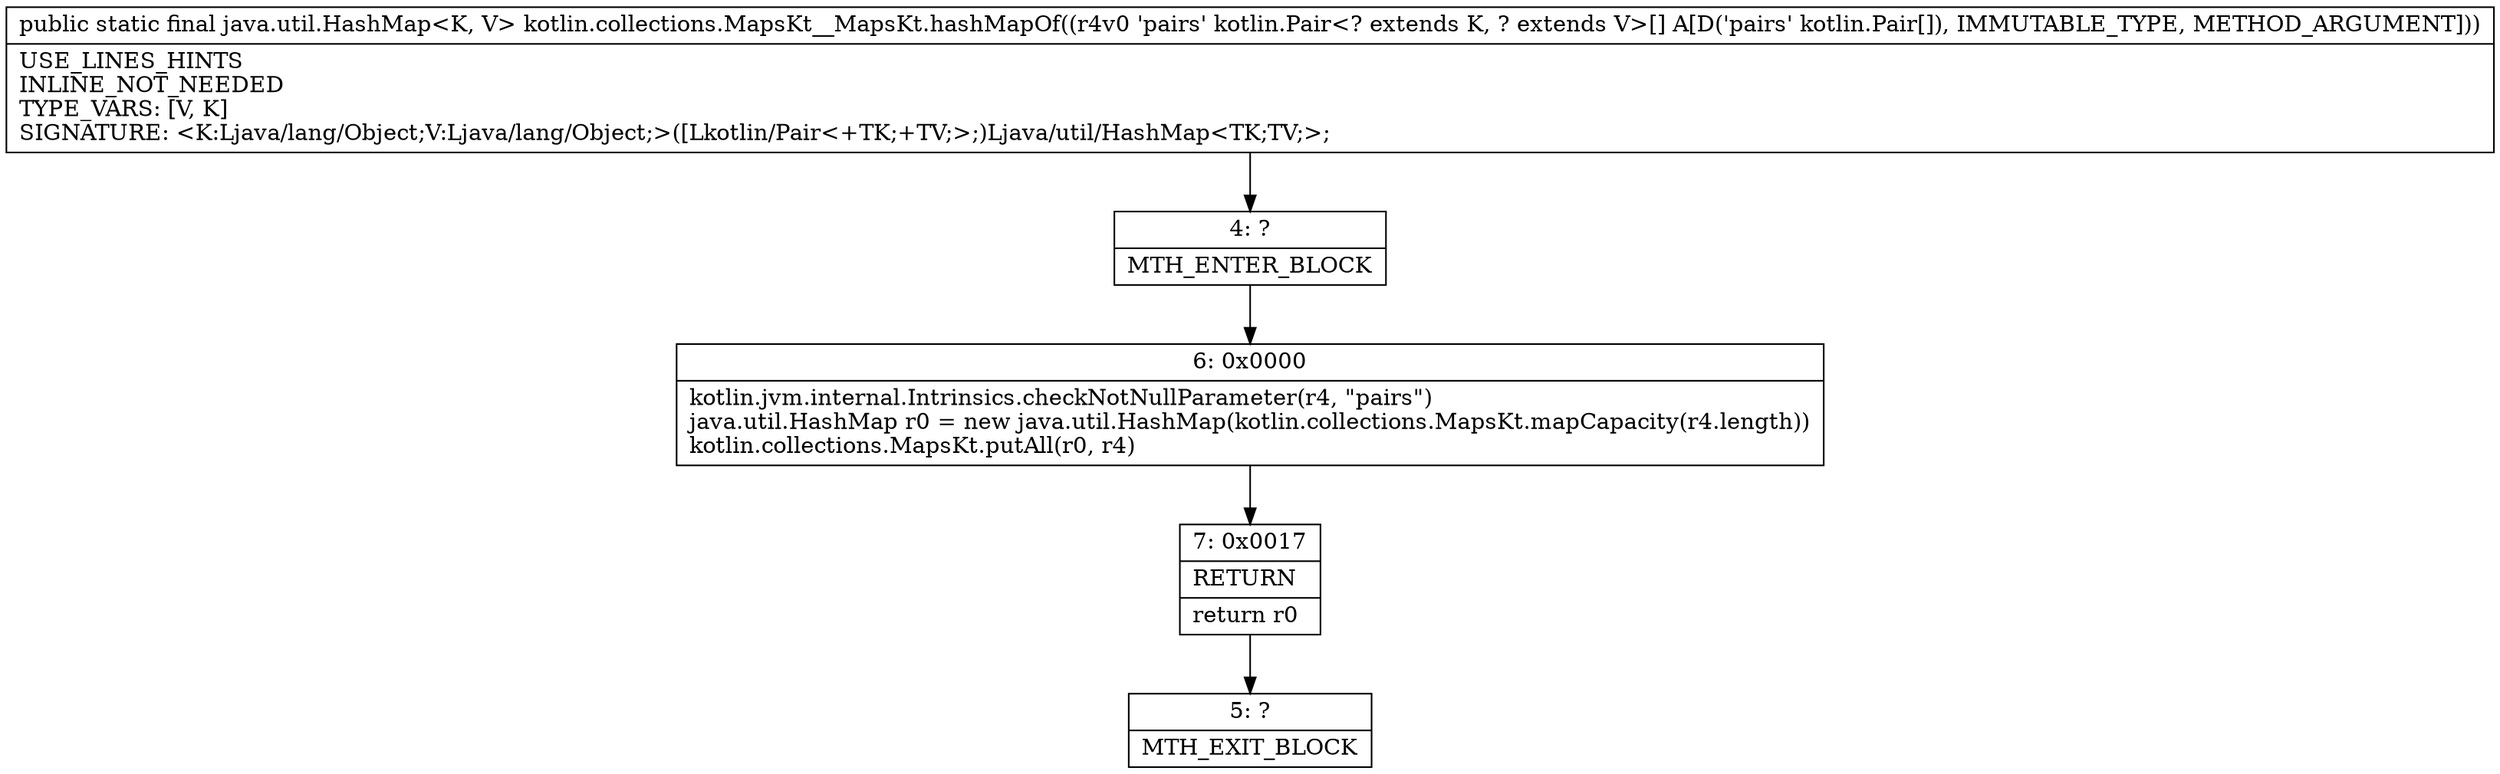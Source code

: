 digraph "CFG forkotlin.collections.MapsKt__MapsKt.hashMapOf([Lkotlin\/Pair;)Ljava\/util\/HashMap;" {
Node_4 [shape=record,label="{4\:\ ?|MTH_ENTER_BLOCK\l}"];
Node_6 [shape=record,label="{6\:\ 0x0000|kotlin.jvm.internal.Intrinsics.checkNotNullParameter(r4, \"pairs\")\ljava.util.HashMap r0 = new java.util.HashMap(kotlin.collections.MapsKt.mapCapacity(r4.length))\lkotlin.collections.MapsKt.putAll(r0, r4)\l}"];
Node_7 [shape=record,label="{7\:\ 0x0017|RETURN\l|return r0\l}"];
Node_5 [shape=record,label="{5\:\ ?|MTH_EXIT_BLOCK\l}"];
MethodNode[shape=record,label="{public static final java.util.HashMap\<K, V\> kotlin.collections.MapsKt__MapsKt.hashMapOf((r4v0 'pairs' kotlin.Pair\<? extends K, ? extends V\>[] A[D('pairs' kotlin.Pair[]), IMMUTABLE_TYPE, METHOD_ARGUMENT]))  | USE_LINES_HINTS\lINLINE_NOT_NEEDED\lTYPE_VARS: [V, K]\lSIGNATURE: \<K:Ljava\/lang\/Object;V:Ljava\/lang\/Object;\>([Lkotlin\/Pair\<+TK;+TV;\>;)Ljava\/util\/HashMap\<TK;TV;\>;\l}"];
MethodNode -> Node_4;Node_4 -> Node_6;
Node_6 -> Node_7;
Node_7 -> Node_5;
}

